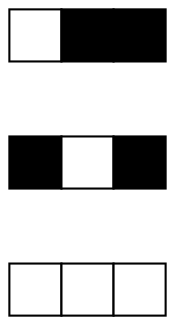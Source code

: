 graph ejemplo02{
node [shape=plain] 
 splines=false 
struct1 [label=<
<TABLE BORDER="0" CELLBORDER="1" CELLSPACING="0" CELLPADDING="0">
<TR>
<TD PORT="f0" bgcolor="white" width="25" height="25" fixedsize="true"></TD>
<TD PORT="f1" bgcolor="black" width="25" height="25" fixedsize="true"></TD>
<TD PORT="f2" bgcolor="black" width="25" height="25" fixedsize="true"></TD>
</TR> 
</TABLE >>];
 
struct2 [label=<
<TABLE BORDER="0" CELLBORDER="1" CELLSPACING="0" CELLPADDING="0">
<TR>
<TD PORT="f3" bgcolor="black" width="25" height="25" fixedsize="true"></TD>
<TD PORT="f4" bgcolor="white" width="25" height="25" fixedsize="true"></TD>
<TD PORT="f5" bgcolor="black" width="25" height="25" fixedsize="true"></TD>
</TR> 
</TABLE >>];
 
struct3 [label=<
<TABLE BORDER="0" CELLBORDER="1" CELLSPACING="0" CELLPADDING="0">
<TR>
<TD PORT="f6" bgcolor="white" width="25" height="25" fixedsize="true"></TD>
<TD PORT="f7" bgcolor="white" width="25" height="25" fixedsize="true"></TD>
<TD PORT="f8" bgcolor="white" width="25" height="25" fixedsize="true"></TD>
</TR> 
</TABLE >>];
 
struct1:f0 -- struct2:f3[style=invis];
struct1:f1 -- struct2:f4[style=invis];
struct1:f2 -- struct2:f5[style=invis];
struct2:f0 -- struct3:f3[style=invis];
struct2:f1 -- struct3:f4[style=invis];
struct2:f2 -- struct3:f5[style=invis];

}
